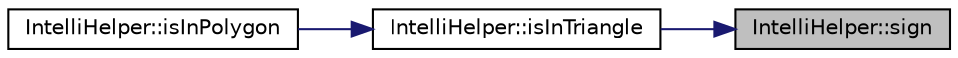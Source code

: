 digraph "IntelliHelper::sign"
{
 // LATEX_PDF_SIZE
  edge [fontname="Helvetica",fontsize="10",labelfontname="Helvetica",labelfontsize="10"];
  node [fontname="Helvetica",fontsize="10",shape=record];
  rankdir="RL";
  Node1 [label="IntelliHelper::sign",height=0.2,width=0.4,color="black", fillcolor="grey75", style="filled", fontcolor="black",tooltip="A function to get the 2*area of a traingle, using its determinat."];
  Node1 -> Node2 [dir="back",color="midnightblue",fontsize="10",style="solid",fontname="Helvetica"];
  Node2 [label="IntelliHelper::isInTriangle",height=0.2,width=0.4,color="black", fillcolor="white", style="filled",URL="$namespace_intelli_helper.html#a9fcfe72f00e870be4a8ab9f2e17483c9",tooltip="A function to check if a given point is in a triangle."];
  Node2 -> Node3 [dir="back",color="midnightblue",fontsize="10",style="solid",fontname="Helvetica"];
  Node3 [label="IntelliHelper::isInPolygon",height=0.2,width=0.4,color="black", fillcolor="white", style="filled",URL="$namespace_intelli_helper.html#a44d516b3e619e2a743e9c98dd75cf901",tooltip="A function to check if a point lies in a polygon by checking its spanning triangles."];
}
